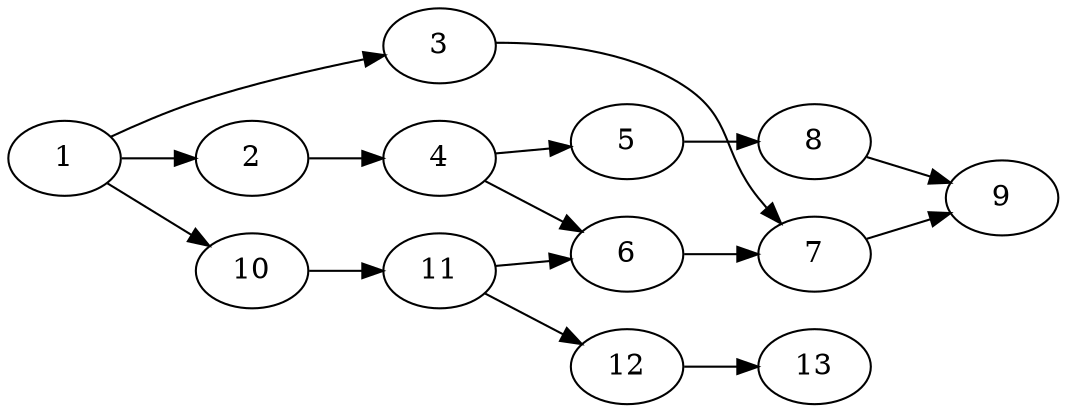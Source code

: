 strict digraph "" {
  rankdir=LR
  center=true

1 -> 2
2 -> 4
4 -> 5
4 -> 6
6 -> 7
5 -> 8
8 -> 9
1 -> 3
3 -> 7
7 -> 9
1 -> 10
10 -> 11
11 -> 12
12 -> 13
11 -> 6
}
